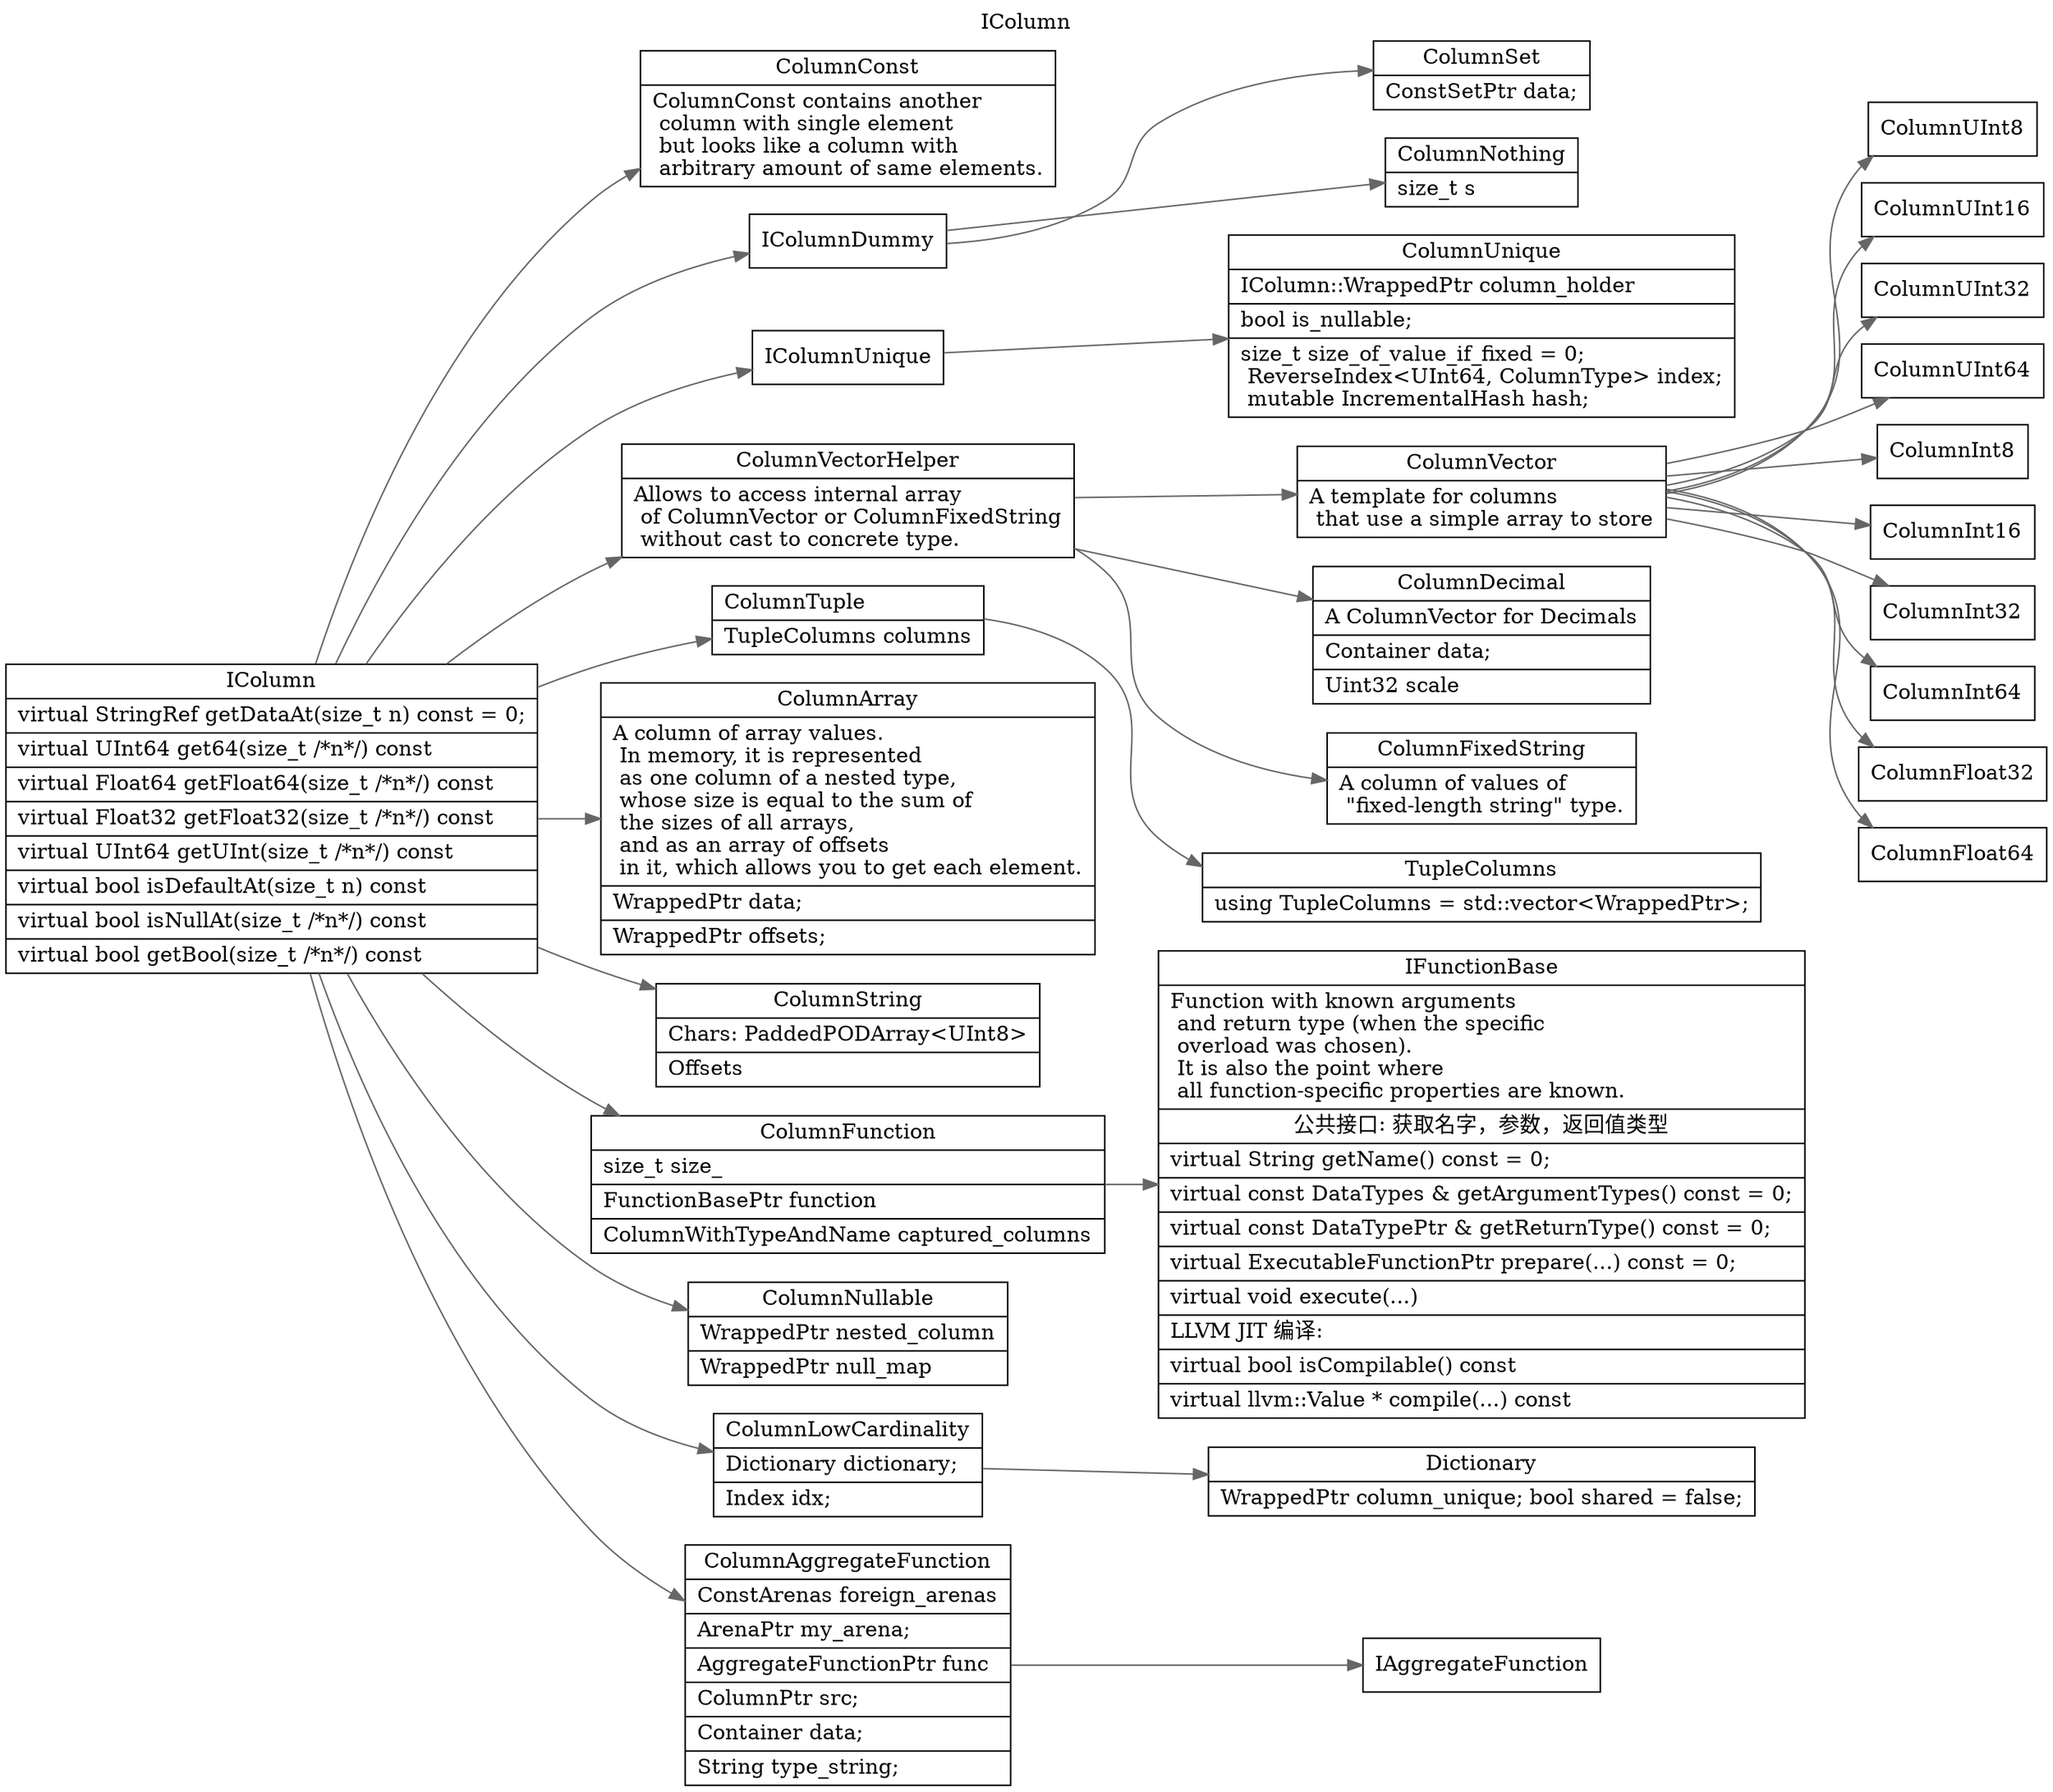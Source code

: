 digraph icolumn {
  node[shape=box];
  edge[color=gray40];
  newrank=true;
  rankdir=LR;
  labelloc=t
  label="IColumn"

  IColumn[
    shape="record";
    label="{{
      IColumn|
        virtual StringRef getDataAt(size_t n) const = 0;\l|
        virtual UInt64 get64(size_t /*n*/) const\l|
        virtual Float64 getFloat64(size_t /*n*/) const\l|
        virtual Float32 getFloat32(size_t /*n*/) const\l|
        virtual UInt64 getUInt(size_t /*n*/) const\l|
        virtual bool isDefaultAt(size_t n) const \l|
        virtual bool isNullAt(size_t /*n*/) const \l|
        virtual bool getBool(size_t /*n*/) const\l
    }}";
  ];
  IColumn -> {
    ColumnConst;
    IColumnDummy;
    IColumnUnique;
    ColumnVectorHelper;
    ColumnTuple;
    ColumnArray;
    ColumnString;
    ColumnFunction;
    ColumnNullable;
    ColumnLowCardinality;
    ColumnAggregateFunction;
  }
  IColumnUnique -> ColumnUnique;
  IColumnDummy -> ColumnSet;
  IColumnDummy -> ColumnNothing;
  ColumnConst[
    shape="record";
    label="{{
      ColumnConst|
      ColumnConst contains another \l 
      column with single element\l
      but looks like a column with\l 
      arbitrary amount of same elements.\l
    }}";
  ];
  ColumnTuple[
    shape="record";
    label="{{
      ColumnTuple\l|
      TupleColumns columns\l
    }}";
  ];

  ColumnTuple -> TupleColumns;
  TupleColumns[
    shape="record";
    label="{{
      TupleColumns|
        using TupleColumns = std::vector\<WrappedPtr\>;\l
    }}";
  ];

  ColumnString[
    shape="record";
    label="{{
      ColumnString|
      Chars: PaddedPODArray\<UInt8\>\l|
      Offsets\l
    }}";
  ];
  ColumnArray[
    shape="record";
    label="{{
      ColumnArray|
      A column of array values.\l
      In memory, it is represented\l 
      as one column of a nested type,\l 
      whose size is equal to the sum of\l 
      the sizes of all arrays,\l
      and as an array of offsets \l 
      in it, which allows you to get each element.|
      WrappedPtr data;\l|
      WrappedPtr offsets;\l
    }}";
  ];

  ColumnUnique[
    shape="record";
    label="{{
      ColumnUnique|
      IColumn::WrappedPtr column_holder\l|
      bool is_nullable;\l|
      size_t size_of_value_if_fixed = 0;\l
      ReverseIndex\<UInt64, ColumnType\> index;\l
      mutable IncrementalHash hash;\l
    }}";
  ];
  ColumnSet[
    shape="record";
    label="{{
      ColumnSet|
        ConstSetPtr data;
    }}";
  ];
  ColumnNothing[
    shape="record";
    label="{{
      ColumnNothing|
      size_t s\l
    }}";
  ];

  ColumnFunction[
    shape="record";
    label="{{
      ColumnFunction|
      size_t size_\l|
      FunctionBasePtr function\l|
      ColumnWithTypeAndName captured_columns\l
    }}";
  ];
  ColumnFunction -> IFunctionBase;
  ColumnNullable[
    shape="record";
    label="{{
      ColumnNullable|
      WrappedPtr nested_column\l|
      WrappedPtr null_map\l
    }}";
  ];
  ColumnAggregateFunction[
    shape="record";
    label="{{
      ColumnAggregateFunction|
      ConstArenas foreign_arenas\l|
      ArenaPtr my_arena;\l|
      AggregateFunctionPtr func\l|
      ColumnPtr src;\l|
      Container data;\l|
      String type_string;\l
    }}";
  ];
  ColumnAggregateFunction -> IAggregateFunction;
  ColumnLowCardinality[
    shape="record";
    label="{{
      ColumnLowCardinality|
      Dictionary dictionary;\l|
      Index idx;\l
    }}";
  ];
  Dictionary[
    shape="record";
    label="{{
      Dictionary|
        WrappedPtr column_unique;
        bool shared = false;
    }}";
  ];
  ColumnLowCardinality -> Dictionary;

  ColumnVectorHelper -> {
    ColumnVector;
    ColumnDecimal;
    ColumnFixedString;
  }
  ColumnFixedString[
    shape="record";
    label="{{
      ColumnFixedString|
      A column of values of \l 
      \"fixed-length string\" type.\l
    }}";
  ];

  ColumnDecimal[
    shape="record";
    label="{{
      ColumnDecimal|
      A ColumnVector for Decimals\l|
      Container data;\l|
      Uint32 scale\l
    }}";
  ];
  ColumnVectorHelper[
    shape="record";
    label="{{
      ColumnVectorHelper|
      Allows to access internal array\l 
      of ColumnVector or ColumnFixedString\l
      without cast to concrete type.\l
    }}";
  ];
  ColumnVector[
    shape="record";
    label="{{
      ColumnVector|
      A template for columns\l 
      that use a simple array to store\l
    }}";
  ];
  ColumnVector -> {
    ColumnUInt8;
    ColumnUInt16;
    ColumnUInt32;
    ColumnUInt64;
    ColumnInt8;
    ColumnInt16;
    ColumnInt32;
    ColumnInt64;

    ColumnFloat32;
    ColumnFloat64;
  }

  IFunctionBase[
    shape="record";
    label="{{
      IFunctionBase|
        Function with known arguments\l 
        and return type (when the specific\l 
        overload was chosen).\l
        It is also the point where\l 
        all function-specific properties are known.\l|
        公共接口: 获取名字，参数，返回值类型|
        virtual String getName() const = 0;\l|
        virtual const DataTypes & getArgumentTypes() const = 0;\l|
        virtual const DataTypePtr & getReturnType() const = 0;\l|
        virtual ExecutableFunctionPtr prepare(...) const = 0;\l|
        virtual void execute(...)\l|
        LLVM JIT 编译:\l|
        virtual bool isCompilable() const\l|
        virtual llvm::Value * compile(...) const\l
    }}";
  ];
}
